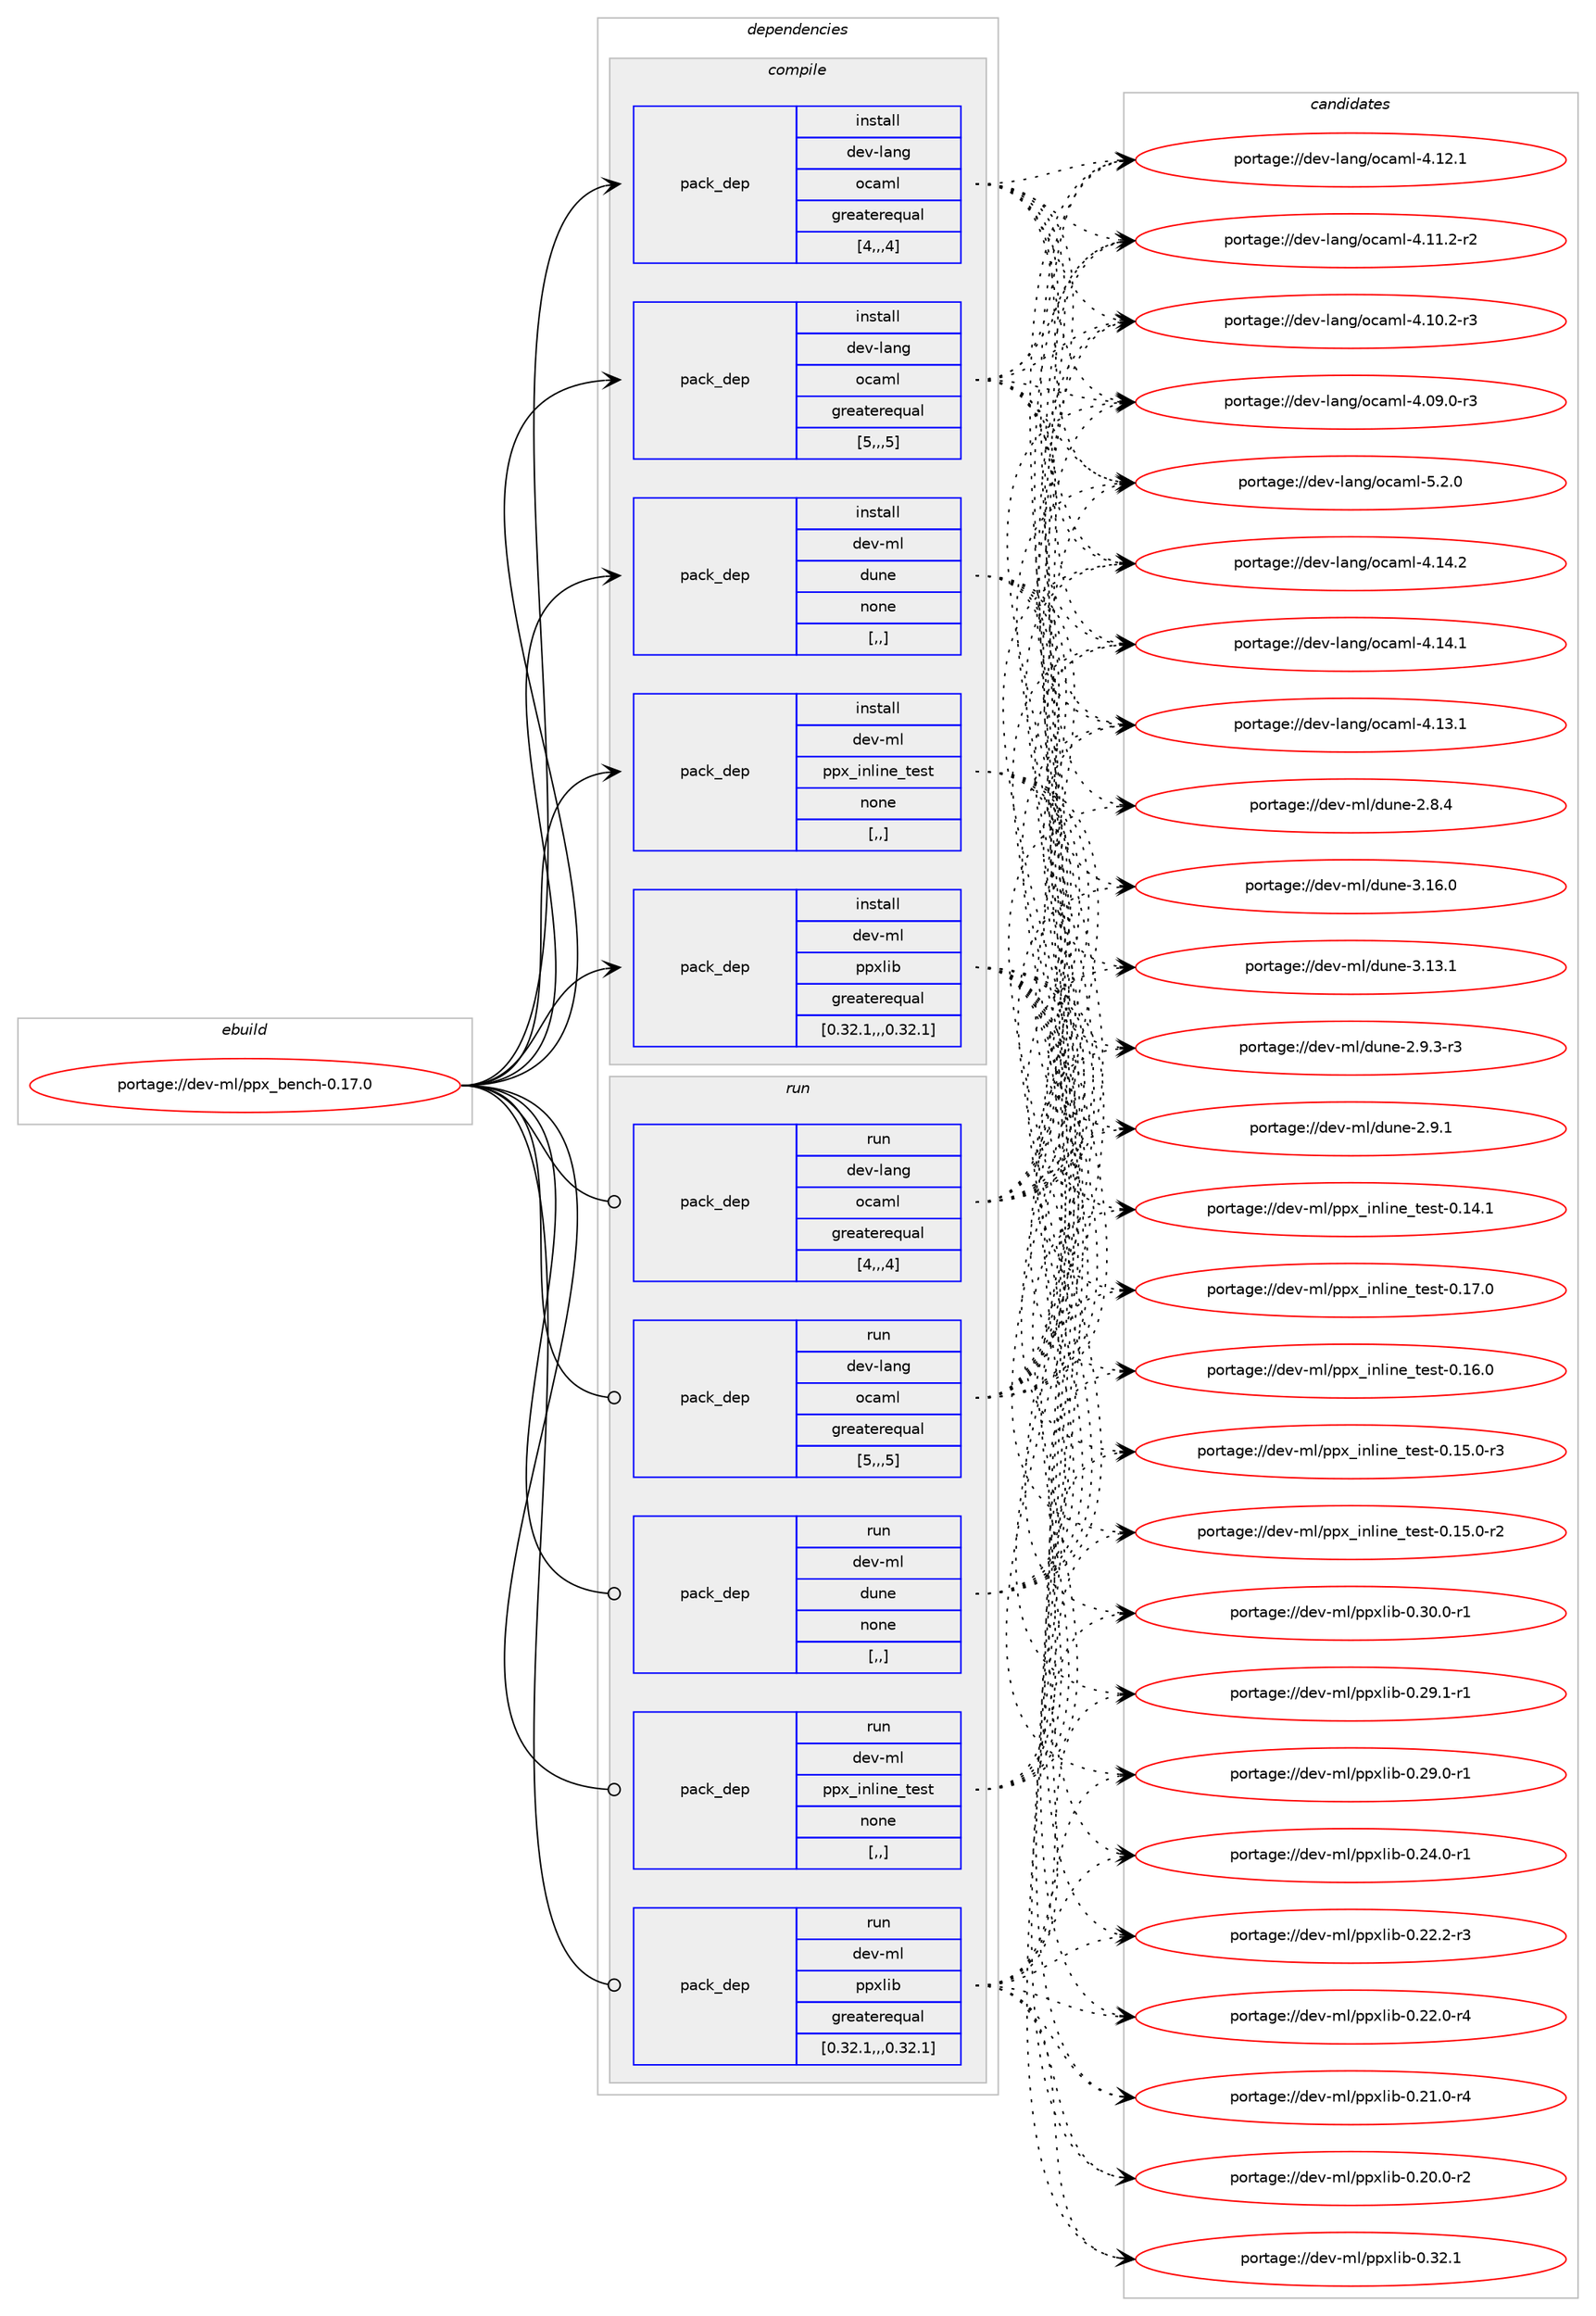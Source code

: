 digraph prolog {

# *************
# Graph options
# *************

newrank=true;
concentrate=true;
compound=true;
graph [rankdir=LR,fontname=Helvetica,fontsize=10,ranksep=1.5];#, ranksep=2.5, nodesep=0.2];
edge  [arrowhead=vee];
node  [fontname=Helvetica,fontsize=10];

# **********
# The ebuild
# **********

subgraph cluster_leftcol {
color=gray;
label=<<i>ebuild</i>>;
id [label="portage://dev-ml/ppx_bench-0.17.0", color=red, width=4, href="../dev-ml/ppx_bench-0.17.0.svg"];
}

# ****************
# The dependencies
# ****************

subgraph cluster_midcol {
color=gray;
label=<<i>dependencies</i>>;
subgraph cluster_compile {
fillcolor="#eeeeee";
style=filled;
label=<<i>compile</i>>;
subgraph pack451692 {
dependency616461 [label=<<TABLE BORDER="0" CELLBORDER="1" CELLSPACING="0" CELLPADDING="4" WIDTH="220"><TR><TD ROWSPAN="6" CELLPADDING="30">pack_dep</TD></TR><TR><TD WIDTH="110">install</TD></TR><TR><TD>dev-lang</TD></TR><TR><TD>ocaml</TD></TR><TR><TD>greaterequal</TD></TR><TR><TD>[4,,,4]</TD></TR></TABLE>>, shape=none, color=blue];
}
id:e -> dependency616461:w [weight=20,style="solid",arrowhead="vee"];
subgraph pack451693 {
dependency616462 [label=<<TABLE BORDER="0" CELLBORDER="1" CELLSPACING="0" CELLPADDING="4" WIDTH="220"><TR><TD ROWSPAN="6" CELLPADDING="30">pack_dep</TD></TR><TR><TD WIDTH="110">install</TD></TR><TR><TD>dev-lang</TD></TR><TR><TD>ocaml</TD></TR><TR><TD>greaterequal</TD></TR><TR><TD>[5,,,5]</TD></TR></TABLE>>, shape=none, color=blue];
}
id:e -> dependency616462:w [weight=20,style="solid",arrowhead="vee"];
subgraph pack451694 {
dependency616463 [label=<<TABLE BORDER="0" CELLBORDER="1" CELLSPACING="0" CELLPADDING="4" WIDTH="220"><TR><TD ROWSPAN="6" CELLPADDING="30">pack_dep</TD></TR><TR><TD WIDTH="110">install</TD></TR><TR><TD>dev-ml</TD></TR><TR><TD>dune</TD></TR><TR><TD>none</TD></TR><TR><TD>[,,]</TD></TR></TABLE>>, shape=none, color=blue];
}
id:e -> dependency616463:w [weight=20,style="solid",arrowhead="vee"];
subgraph pack451695 {
dependency616464 [label=<<TABLE BORDER="0" CELLBORDER="1" CELLSPACING="0" CELLPADDING="4" WIDTH="220"><TR><TD ROWSPAN="6" CELLPADDING="30">pack_dep</TD></TR><TR><TD WIDTH="110">install</TD></TR><TR><TD>dev-ml</TD></TR><TR><TD>ppx_inline_test</TD></TR><TR><TD>none</TD></TR><TR><TD>[,,]</TD></TR></TABLE>>, shape=none, color=blue];
}
id:e -> dependency616464:w [weight=20,style="solid",arrowhead="vee"];
subgraph pack451696 {
dependency616465 [label=<<TABLE BORDER="0" CELLBORDER="1" CELLSPACING="0" CELLPADDING="4" WIDTH="220"><TR><TD ROWSPAN="6" CELLPADDING="30">pack_dep</TD></TR><TR><TD WIDTH="110">install</TD></TR><TR><TD>dev-ml</TD></TR><TR><TD>ppxlib</TD></TR><TR><TD>greaterequal</TD></TR><TR><TD>[0.32.1,,,0.32.1]</TD></TR></TABLE>>, shape=none, color=blue];
}
id:e -> dependency616465:w [weight=20,style="solid",arrowhead="vee"];
}
subgraph cluster_compileandrun {
fillcolor="#eeeeee";
style=filled;
label=<<i>compile and run</i>>;
}
subgraph cluster_run {
fillcolor="#eeeeee";
style=filled;
label=<<i>run</i>>;
subgraph pack451697 {
dependency616466 [label=<<TABLE BORDER="0" CELLBORDER="1" CELLSPACING="0" CELLPADDING="4" WIDTH="220"><TR><TD ROWSPAN="6" CELLPADDING="30">pack_dep</TD></TR><TR><TD WIDTH="110">run</TD></TR><TR><TD>dev-lang</TD></TR><TR><TD>ocaml</TD></TR><TR><TD>greaterequal</TD></TR><TR><TD>[4,,,4]</TD></TR></TABLE>>, shape=none, color=blue];
}
id:e -> dependency616466:w [weight=20,style="solid",arrowhead="odot"];
subgraph pack451698 {
dependency616467 [label=<<TABLE BORDER="0" CELLBORDER="1" CELLSPACING="0" CELLPADDING="4" WIDTH="220"><TR><TD ROWSPAN="6" CELLPADDING="30">pack_dep</TD></TR><TR><TD WIDTH="110">run</TD></TR><TR><TD>dev-lang</TD></TR><TR><TD>ocaml</TD></TR><TR><TD>greaterequal</TD></TR><TR><TD>[5,,,5]</TD></TR></TABLE>>, shape=none, color=blue];
}
id:e -> dependency616467:w [weight=20,style="solid",arrowhead="odot"];
subgraph pack451699 {
dependency616468 [label=<<TABLE BORDER="0" CELLBORDER="1" CELLSPACING="0" CELLPADDING="4" WIDTH="220"><TR><TD ROWSPAN="6" CELLPADDING="30">pack_dep</TD></TR><TR><TD WIDTH="110">run</TD></TR><TR><TD>dev-ml</TD></TR><TR><TD>dune</TD></TR><TR><TD>none</TD></TR><TR><TD>[,,]</TD></TR></TABLE>>, shape=none, color=blue];
}
id:e -> dependency616468:w [weight=20,style="solid",arrowhead="odot"];
subgraph pack451700 {
dependency616469 [label=<<TABLE BORDER="0" CELLBORDER="1" CELLSPACING="0" CELLPADDING="4" WIDTH="220"><TR><TD ROWSPAN="6" CELLPADDING="30">pack_dep</TD></TR><TR><TD WIDTH="110">run</TD></TR><TR><TD>dev-ml</TD></TR><TR><TD>ppx_inline_test</TD></TR><TR><TD>none</TD></TR><TR><TD>[,,]</TD></TR></TABLE>>, shape=none, color=blue];
}
id:e -> dependency616469:w [weight=20,style="solid",arrowhead="odot"];
subgraph pack451701 {
dependency616470 [label=<<TABLE BORDER="0" CELLBORDER="1" CELLSPACING="0" CELLPADDING="4" WIDTH="220"><TR><TD ROWSPAN="6" CELLPADDING="30">pack_dep</TD></TR><TR><TD WIDTH="110">run</TD></TR><TR><TD>dev-ml</TD></TR><TR><TD>ppxlib</TD></TR><TR><TD>greaterequal</TD></TR><TR><TD>[0.32.1,,,0.32.1]</TD></TR></TABLE>>, shape=none, color=blue];
}
id:e -> dependency616470:w [weight=20,style="solid",arrowhead="odot"];
}
}

# **************
# The candidates
# **************

subgraph cluster_choices {
rank=same;
color=gray;
label=<<i>candidates</i>>;

subgraph choice451692 {
color=black;
nodesep=1;
choice1001011184510897110103471119997109108455346504648 [label="portage://dev-lang/ocaml-5.2.0", color=red, width=4,href="../dev-lang/ocaml-5.2.0.svg"];
choice100101118451089711010347111999710910845524649524650 [label="portage://dev-lang/ocaml-4.14.2", color=red, width=4,href="../dev-lang/ocaml-4.14.2.svg"];
choice100101118451089711010347111999710910845524649524649 [label="portage://dev-lang/ocaml-4.14.1", color=red, width=4,href="../dev-lang/ocaml-4.14.1.svg"];
choice100101118451089711010347111999710910845524649514649 [label="portage://dev-lang/ocaml-4.13.1", color=red, width=4,href="../dev-lang/ocaml-4.13.1.svg"];
choice100101118451089711010347111999710910845524649504649 [label="portage://dev-lang/ocaml-4.12.1", color=red, width=4,href="../dev-lang/ocaml-4.12.1.svg"];
choice1001011184510897110103471119997109108455246494946504511450 [label="portage://dev-lang/ocaml-4.11.2-r2", color=red, width=4,href="../dev-lang/ocaml-4.11.2-r2.svg"];
choice1001011184510897110103471119997109108455246494846504511451 [label="portage://dev-lang/ocaml-4.10.2-r3", color=red, width=4,href="../dev-lang/ocaml-4.10.2-r3.svg"];
choice1001011184510897110103471119997109108455246485746484511451 [label="portage://dev-lang/ocaml-4.09.0-r3", color=red, width=4,href="../dev-lang/ocaml-4.09.0-r3.svg"];
dependency616461:e -> choice1001011184510897110103471119997109108455346504648:w [style=dotted,weight="100"];
dependency616461:e -> choice100101118451089711010347111999710910845524649524650:w [style=dotted,weight="100"];
dependency616461:e -> choice100101118451089711010347111999710910845524649524649:w [style=dotted,weight="100"];
dependency616461:e -> choice100101118451089711010347111999710910845524649514649:w [style=dotted,weight="100"];
dependency616461:e -> choice100101118451089711010347111999710910845524649504649:w [style=dotted,weight="100"];
dependency616461:e -> choice1001011184510897110103471119997109108455246494946504511450:w [style=dotted,weight="100"];
dependency616461:e -> choice1001011184510897110103471119997109108455246494846504511451:w [style=dotted,weight="100"];
dependency616461:e -> choice1001011184510897110103471119997109108455246485746484511451:w [style=dotted,weight="100"];
}
subgraph choice451693 {
color=black;
nodesep=1;
choice1001011184510897110103471119997109108455346504648 [label="portage://dev-lang/ocaml-5.2.0", color=red, width=4,href="../dev-lang/ocaml-5.2.0.svg"];
choice100101118451089711010347111999710910845524649524650 [label="portage://dev-lang/ocaml-4.14.2", color=red, width=4,href="../dev-lang/ocaml-4.14.2.svg"];
choice100101118451089711010347111999710910845524649524649 [label="portage://dev-lang/ocaml-4.14.1", color=red, width=4,href="../dev-lang/ocaml-4.14.1.svg"];
choice100101118451089711010347111999710910845524649514649 [label="portage://dev-lang/ocaml-4.13.1", color=red, width=4,href="../dev-lang/ocaml-4.13.1.svg"];
choice100101118451089711010347111999710910845524649504649 [label="portage://dev-lang/ocaml-4.12.1", color=red, width=4,href="../dev-lang/ocaml-4.12.1.svg"];
choice1001011184510897110103471119997109108455246494946504511450 [label="portage://dev-lang/ocaml-4.11.2-r2", color=red, width=4,href="../dev-lang/ocaml-4.11.2-r2.svg"];
choice1001011184510897110103471119997109108455246494846504511451 [label="portage://dev-lang/ocaml-4.10.2-r3", color=red, width=4,href="../dev-lang/ocaml-4.10.2-r3.svg"];
choice1001011184510897110103471119997109108455246485746484511451 [label="portage://dev-lang/ocaml-4.09.0-r3", color=red, width=4,href="../dev-lang/ocaml-4.09.0-r3.svg"];
dependency616462:e -> choice1001011184510897110103471119997109108455346504648:w [style=dotted,weight="100"];
dependency616462:e -> choice100101118451089711010347111999710910845524649524650:w [style=dotted,weight="100"];
dependency616462:e -> choice100101118451089711010347111999710910845524649524649:w [style=dotted,weight="100"];
dependency616462:e -> choice100101118451089711010347111999710910845524649514649:w [style=dotted,weight="100"];
dependency616462:e -> choice100101118451089711010347111999710910845524649504649:w [style=dotted,weight="100"];
dependency616462:e -> choice1001011184510897110103471119997109108455246494946504511450:w [style=dotted,weight="100"];
dependency616462:e -> choice1001011184510897110103471119997109108455246494846504511451:w [style=dotted,weight="100"];
dependency616462:e -> choice1001011184510897110103471119997109108455246485746484511451:w [style=dotted,weight="100"];
}
subgraph choice451694 {
color=black;
nodesep=1;
choice100101118451091084710011711010145514649544648 [label="portage://dev-ml/dune-3.16.0", color=red, width=4,href="../dev-ml/dune-3.16.0.svg"];
choice100101118451091084710011711010145514649514649 [label="portage://dev-ml/dune-3.13.1", color=red, width=4,href="../dev-ml/dune-3.13.1.svg"];
choice10010111845109108471001171101014550465746514511451 [label="portage://dev-ml/dune-2.9.3-r3", color=red, width=4,href="../dev-ml/dune-2.9.3-r3.svg"];
choice1001011184510910847100117110101455046574649 [label="portage://dev-ml/dune-2.9.1", color=red, width=4,href="../dev-ml/dune-2.9.1.svg"];
choice1001011184510910847100117110101455046564652 [label="portage://dev-ml/dune-2.8.4", color=red, width=4,href="../dev-ml/dune-2.8.4.svg"];
dependency616463:e -> choice100101118451091084710011711010145514649544648:w [style=dotted,weight="100"];
dependency616463:e -> choice100101118451091084710011711010145514649514649:w [style=dotted,weight="100"];
dependency616463:e -> choice10010111845109108471001171101014550465746514511451:w [style=dotted,weight="100"];
dependency616463:e -> choice1001011184510910847100117110101455046574649:w [style=dotted,weight="100"];
dependency616463:e -> choice1001011184510910847100117110101455046564652:w [style=dotted,weight="100"];
}
subgraph choice451695 {
color=black;
nodesep=1;
choice1001011184510910847112112120951051101081051101019511610111511645484649554648 [label="portage://dev-ml/ppx_inline_test-0.17.0", color=red, width=4,href="../dev-ml/ppx_inline_test-0.17.0.svg"];
choice1001011184510910847112112120951051101081051101019511610111511645484649544648 [label="portage://dev-ml/ppx_inline_test-0.16.0", color=red, width=4,href="../dev-ml/ppx_inline_test-0.16.0.svg"];
choice10010111845109108471121121209510511010810511010195116101115116454846495346484511451 [label="portage://dev-ml/ppx_inline_test-0.15.0-r3", color=red, width=4,href="../dev-ml/ppx_inline_test-0.15.0-r3.svg"];
choice10010111845109108471121121209510511010810511010195116101115116454846495346484511450 [label="portage://dev-ml/ppx_inline_test-0.15.0-r2", color=red, width=4,href="../dev-ml/ppx_inline_test-0.15.0-r2.svg"];
choice1001011184510910847112112120951051101081051101019511610111511645484649524649 [label="portage://dev-ml/ppx_inline_test-0.14.1", color=red, width=4,href="../dev-ml/ppx_inline_test-0.14.1.svg"];
dependency616464:e -> choice1001011184510910847112112120951051101081051101019511610111511645484649554648:w [style=dotted,weight="100"];
dependency616464:e -> choice1001011184510910847112112120951051101081051101019511610111511645484649544648:w [style=dotted,weight="100"];
dependency616464:e -> choice10010111845109108471121121209510511010810511010195116101115116454846495346484511451:w [style=dotted,weight="100"];
dependency616464:e -> choice10010111845109108471121121209510511010810511010195116101115116454846495346484511450:w [style=dotted,weight="100"];
dependency616464:e -> choice1001011184510910847112112120951051101081051101019511610111511645484649524649:w [style=dotted,weight="100"];
}
subgraph choice451696 {
color=black;
nodesep=1;
choice10010111845109108471121121201081059845484651504649 [label="portage://dev-ml/ppxlib-0.32.1", color=red, width=4,href="../dev-ml/ppxlib-0.32.1.svg"];
choice100101118451091084711211212010810598454846514846484511449 [label="portage://dev-ml/ppxlib-0.30.0-r1", color=red, width=4,href="../dev-ml/ppxlib-0.30.0-r1.svg"];
choice100101118451091084711211212010810598454846505746494511449 [label="portage://dev-ml/ppxlib-0.29.1-r1", color=red, width=4,href="../dev-ml/ppxlib-0.29.1-r1.svg"];
choice100101118451091084711211212010810598454846505746484511449 [label="portage://dev-ml/ppxlib-0.29.0-r1", color=red, width=4,href="../dev-ml/ppxlib-0.29.0-r1.svg"];
choice100101118451091084711211212010810598454846505246484511449 [label="portage://dev-ml/ppxlib-0.24.0-r1", color=red, width=4,href="../dev-ml/ppxlib-0.24.0-r1.svg"];
choice100101118451091084711211212010810598454846505046504511451 [label="portage://dev-ml/ppxlib-0.22.2-r3", color=red, width=4,href="../dev-ml/ppxlib-0.22.2-r3.svg"];
choice100101118451091084711211212010810598454846505046484511452 [label="portage://dev-ml/ppxlib-0.22.0-r4", color=red, width=4,href="../dev-ml/ppxlib-0.22.0-r4.svg"];
choice100101118451091084711211212010810598454846504946484511452 [label="portage://dev-ml/ppxlib-0.21.0-r4", color=red, width=4,href="../dev-ml/ppxlib-0.21.0-r4.svg"];
choice100101118451091084711211212010810598454846504846484511450 [label="portage://dev-ml/ppxlib-0.20.0-r2", color=red, width=4,href="../dev-ml/ppxlib-0.20.0-r2.svg"];
dependency616465:e -> choice10010111845109108471121121201081059845484651504649:w [style=dotted,weight="100"];
dependency616465:e -> choice100101118451091084711211212010810598454846514846484511449:w [style=dotted,weight="100"];
dependency616465:e -> choice100101118451091084711211212010810598454846505746494511449:w [style=dotted,weight="100"];
dependency616465:e -> choice100101118451091084711211212010810598454846505746484511449:w [style=dotted,weight="100"];
dependency616465:e -> choice100101118451091084711211212010810598454846505246484511449:w [style=dotted,weight="100"];
dependency616465:e -> choice100101118451091084711211212010810598454846505046504511451:w [style=dotted,weight="100"];
dependency616465:e -> choice100101118451091084711211212010810598454846505046484511452:w [style=dotted,weight="100"];
dependency616465:e -> choice100101118451091084711211212010810598454846504946484511452:w [style=dotted,weight="100"];
dependency616465:e -> choice100101118451091084711211212010810598454846504846484511450:w [style=dotted,weight="100"];
}
subgraph choice451697 {
color=black;
nodesep=1;
choice1001011184510897110103471119997109108455346504648 [label="portage://dev-lang/ocaml-5.2.0", color=red, width=4,href="../dev-lang/ocaml-5.2.0.svg"];
choice100101118451089711010347111999710910845524649524650 [label="portage://dev-lang/ocaml-4.14.2", color=red, width=4,href="../dev-lang/ocaml-4.14.2.svg"];
choice100101118451089711010347111999710910845524649524649 [label="portage://dev-lang/ocaml-4.14.1", color=red, width=4,href="../dev-lang/ocaml-4.14.1.svg"];
choice100101118451089711010347111999710910845524649514649 [label="portage://dev-lang/ocaml-4.13.1", color=red, width=4,href="../dev-lang/ocaml-4.13.1.svg"];
choice100101118451089711010347111999710910845524649504649 [label="portage://dev-lang/ocaml-4.12.1", color=red, width=4,href="../dev-lang/ocaml-4.12.1.svg"];
choice1001011184510897110103471119997109108455246494946504511450 [label="portage://dev-lang/ocaml-4.11.2-r2", color=red, width=4,href="../dev-lang/ocaml-4.11.2-r2.svg"];
choice1001011184510897110103471119997109108455246494846504511451 [label="portage://dev-lang/ocaml-4.10.2-r3", color=red, width=4,href="../dev-lang/ocaml-4.10.2-r3.svg"];
choice1001011184510897110103471119997109108455246485746484511451 [label="portage://dev-lang/ocaml-4.09.0-r3", color=red, width=4,href="../dev-lang/ocaml-4.09.0-r3.svg"];
dependency616466:e -> choice1001011184510897110103471119997109108455346504648:w [style=dotted,weight="100"];
dependency616466:e -> choice100101118451089711010347111999710910845524649524650:w [style=dotted,weight="100"];
dependency616466:e -> choice100101118451089711010347111999710910845524649524649:w [style=dotted,weight="100"];
dependency616466:e -> choice100101118451089711010347111999710910845524649514649:w [style=dotted,weight="100"];
dependency616466:e -> choice100101118451089711010347111999710910845524649504649:w [style=dotted,weight="100"];
dependency616466:e -> choice1001011184510897110103471119997109108455246494946504511450:w [style=dotted,weight="100"];
dependency616466:e -> choice1001011184510897110103471119997109108455246494846504511451:w [style=dotted,weight="100"];
dependency616466:e -> choice1001011184510897110103471119997109108455246485746484511451:w [style=dotted,weight="100"];
}
subgraph choice451698 {
color=black;
nodesep=1;
choice1001011184510897110103471119997109108455346504648 [label="portage://dev-lang/ocaml-5.2.0", color=red, width=4,href="../dev-lang/ocaml-5.2.0.svg"];
choice100101118451089711010347111999710910845524649524650 [label="portage://dev-lang/ocaml-4.14.2", color=red, width=4,href="../dev-lang/ocaml-4.14.2.svg"];
choice100101118451089711010347111999710910845524649524649 [label="portage://dev-lang/ocaml-4.14.1", color=red, width=4,href="../dev-lang/ocaml-4.14.1.svg"];
choice100101118451089711010347111999710910845524649514649 [label="portage://dev-lang/ocaml-4.13.1", color=red, width=4,href="../dev-lang/ocaml-4.13.1.svg"];
choice100101118451089711010347111999710910845524649504649 [label="portage://dev-lang/ocaml-4.12.1", color=red, width=4,href="../dev-lang/ocaml-4.12.1.svg"];
choice1001011184510897110103471119997109108455246494946504511450 [label="portage://dev-lang/ocaml-4.11.2-r2", color=red, width=4,href="../dev-lang/ocaml-4.11.2-r2.svg"];
choice1001011184510897110103471119997109108455246494846504511451 [label="portage://dev-lang/ocaml-4.10.2-r3", color=red, width=4,href="../dev-lang/ocaml-4.10.2-r3.svg"];
choice1001011184510897110103471119997109108455246485746484511451 [label="portage://dev-lang/ocaml-4.09.0-r3", color=red, width=4,href="../dev-lang/ocaml-4.09.0-r3.svg"];
dependency616467:e -> choice1001011184510897110103471119997109108455346504648:w [style=dotted,weight="100"];
dependency616467:e -> choice100101118451089711010347111999710910845524649524650:w [style=dotted,weight="100"];
dependency616467:e -> choice100101118451089711010347111999710910845524649524649:w [style=dotted,weight="100"];
dependency616467:e -> choice100101118451089711010347111999710910845524649514649:w [style=dotted,weight="100"];
dependency616467:e -> choice100101118451089711010347111999710910845524649504649:w [style=dotted,weight="100"];
dependency616467:e -> choice1001011184510897110103471119997109108455246494946504511450:w [style=dotted,weight="100"];
dependency616467:e -> choice1001011184510897110103471119997109108455246494846504511451:w [style=dotted,weight="100"];
dependency616467:e -> choice1001011184510897110103471119997109108455246485746484511451:w [style=dotted,weight="100"];
}
subgraph choice451699 {
color=black;
nodesep=1;
choice100101118451091084710011711010145514649544648 [label="portage://dev-ml/dune-3.16.0", color=red, width=4,href="../dev-ml/dune-3.16.0.svg"];
choice100101118451091084710011711010145514649514649 [label="portage://dev-ml/dune-3.13.1", color=red, width=4,href="../dev-ml/dune-3.13.1.svg"];
choice10010111845109108471001171101014550465746514511451 [label="portage://dev-ml/dune-2.9.3-r3", color=red, width=4,href="../dev-ml/dune-2.9.3-r3.svg"];
choice1001011184510910847100117110101455046574649 [label="portage://dev-ml/dune-2.9.1", color=red, width=4,href="../dev-ml/dune-2.9.1.svg"];
choice1001011184510910847100117110101455046564652 [label="portage://dev-ml/dune-2.8.4", color=red, width=4,href="../dev-ml/dune-2.8.4.svg"];
dependency616468:e -> choice100101118451091084710011711010145514649544648:w [style=dotted,weight="100"];
dependency616468:e -> choice100101118451091084710011711010145514649514649:w [style=dotted,weight="100"];
dependency616468:e -> choice10010111845109108471001171101014550465746514511451:w [style=dotted,weight="100"];
dependency616468:e -> choice1001011184510910847100117110101455046574649:w [style=dotted,weight="100"];
dependency616468:e -> choice1001011184510910847100117110101455046564652:w [style=dotted,weight="100"];
}
subgraph choice451700 {
color=black;
nodesep=1;
choice1001011184510910847112112120951051101081051101019511610111511645484649554648 [label="portage://dev-ml/ppx_inline_test-0.17.0", color=red, width=4,href="../dev-ml/ppx_inline_test-0.17.0.svg"];
choice1001011184510910847112112120951051101081051101019511610111511645484649544648 [label="portage://dev-ml/ppx_inline_test-0.16.0", color=red, width=4,href="../dev-ml/ppx_inline_test-0.16.0.svg"];
choice10010111845109108471121121209510511010810511010195116101115116454846495346484511451 [label="portage://dev-ml/ppx_inline_test-0.15.0-r3", color=red, width=4,href="../dev-ml/ppx_inline_test-0.15.0-r3.svg"];
choice10010111845109108471121121209510511010810511010195116101115116454846495346484511450 [label="portage://dev-ml/ppx_inline_test-0.15.0-r2", color=red, width=4,href="../dev-ml/ppx_inline_test-0.15.0-r2.svg"];
choice1001011184510910847112112120951051101081051101019511610111511645484649524649 [label="portage://dev-ml/ppx_inline_test-0.14.1", color=red, width=4,href="../dev-ml/ppx_inline_test-0.14.1.svg"];
dependency616469:e -> choice1001011184510910847112112120951051101081051101019511610111511645484649554648:w [style=dotted,weight="100"];
dependency616469:e -> choice1001011184510910847112112120951051101081051101019511610111511645484649544648:w [style=dotted,weight="100"];
dependency616469:e -> choice10010111845109108471121121209510511010810511010195116101115116454846495346484511451:w [style=dotted,weight="100"];
dependency616469:e -> choice10010111845109108471121121209510511010810511010195116101115116454846495346484511450:w [style=dotted,weight="100"];
dependency616469:e -> choice1001011184510910847112112120951051101081051101019511610111511645484649524649:w [style=dotted,weight="100"];
}
subgraph choice451701 {
color=black;
nodesep=1;
choice10010111845109108471121121201081059845484651504649 [label="portage://dev-ml/ppxlib-0.32.1", color=red, width=4,href="../dev-ml/ppxlib-0.32.1.svg"];
choice100101118451091084711211212010810598454846514846484511449 [label="portage://dev-ml/ppxlib-0.30.0-r1", color=red, width=4,href="../dev-ml/ppxlib-0.30.0-r1.svg"];
choice100101118451091084711211212010810598454846505746494511449 [label="portage://dev-ml/ppxlib-0.29.1-r1", color=red, width=4,href="../dev-ml/ppxlib-0.29.1-r1.svg"];
choice100101118451091084711211212010810598454846505746484511449 [label="portage://dev-ml/ppxlib-0.29.0-r1", color=red, width=4,href="../dev-ml/ppxlib-0.29.0-r1.svg"];
choice100101118451091084711211212010810598454846505246484511449 [label="portage://dev-ml/ppxlib-0.24.0-r1", color=red, width=4,href="../dev-ml/ppxlib-0.24.0-r1.svg"];
choice100101118451091084711211212010810598454846505046504511451 [label="portage://dev-ml/ppxlib-0.22.2-r3", color=red, width=4,href="../dev-ml/ppxlib-0.22.2-r3.svg"];
choice100101118451091084711211212010810598454846505046484511452 [label="portage://dev-ml/ppxlib-0.22.0-r4", color=red, width=4,href="../dev-ml/ppxlib-0.22.0-r4.svg"];
choice100101118451091084711211212010810598454846504946484511452 [label="portage://dev-ml/ppxlib-0.21.0-r4", color=red, width=4,href="../dev-ml/ppxlib-0.21.0-r4.svg"];
choice100101118451091084711211212010810598454846504846484511450 [label="portage://dev-ml/ppxlib-0.20.0-r2", color=red, width=4,href="../dev-ml/ppxlib-0.20.0-r2.svg"];
dependency616470:e -> choice10010111845109108471121121201081059845484651504649:w [style=dotted,weight="100"];
dependency616470:e -> choice100101118451091084711211212010810598454846514846484511449:w [style=dotted,weight="100"];
dependency616470:e -> choice100101118451091084711211212010810598454846505746494511449:w [style=dotted,weight="100"];
dependency616470:e -> choice100101118451091084711211212010810598454846505746484511449:w [style=dotted,weight="100"];
dependency616470:e -> choice100101118451091084711211212010810598454846505246484511449:w [style=dotted,weight="100"];
dependency616470:e -> choice100101118451091084711211212010810598454846505046504511451:w [style=dotted,weight="100"];
dependency616470:e -> choice100101118451091084711211212010810598454846505046484511452:w [style=dotted,weight="100"];
dependency616470:e -> choice100101118451091084711211212010810598454846504946484511452:w [style=dotted,weight="100"];
dependency616470:e -> choice100101118451091084711211212010810598454846504846484511450:w [style=dotted,weight="100"];
}
}

}
